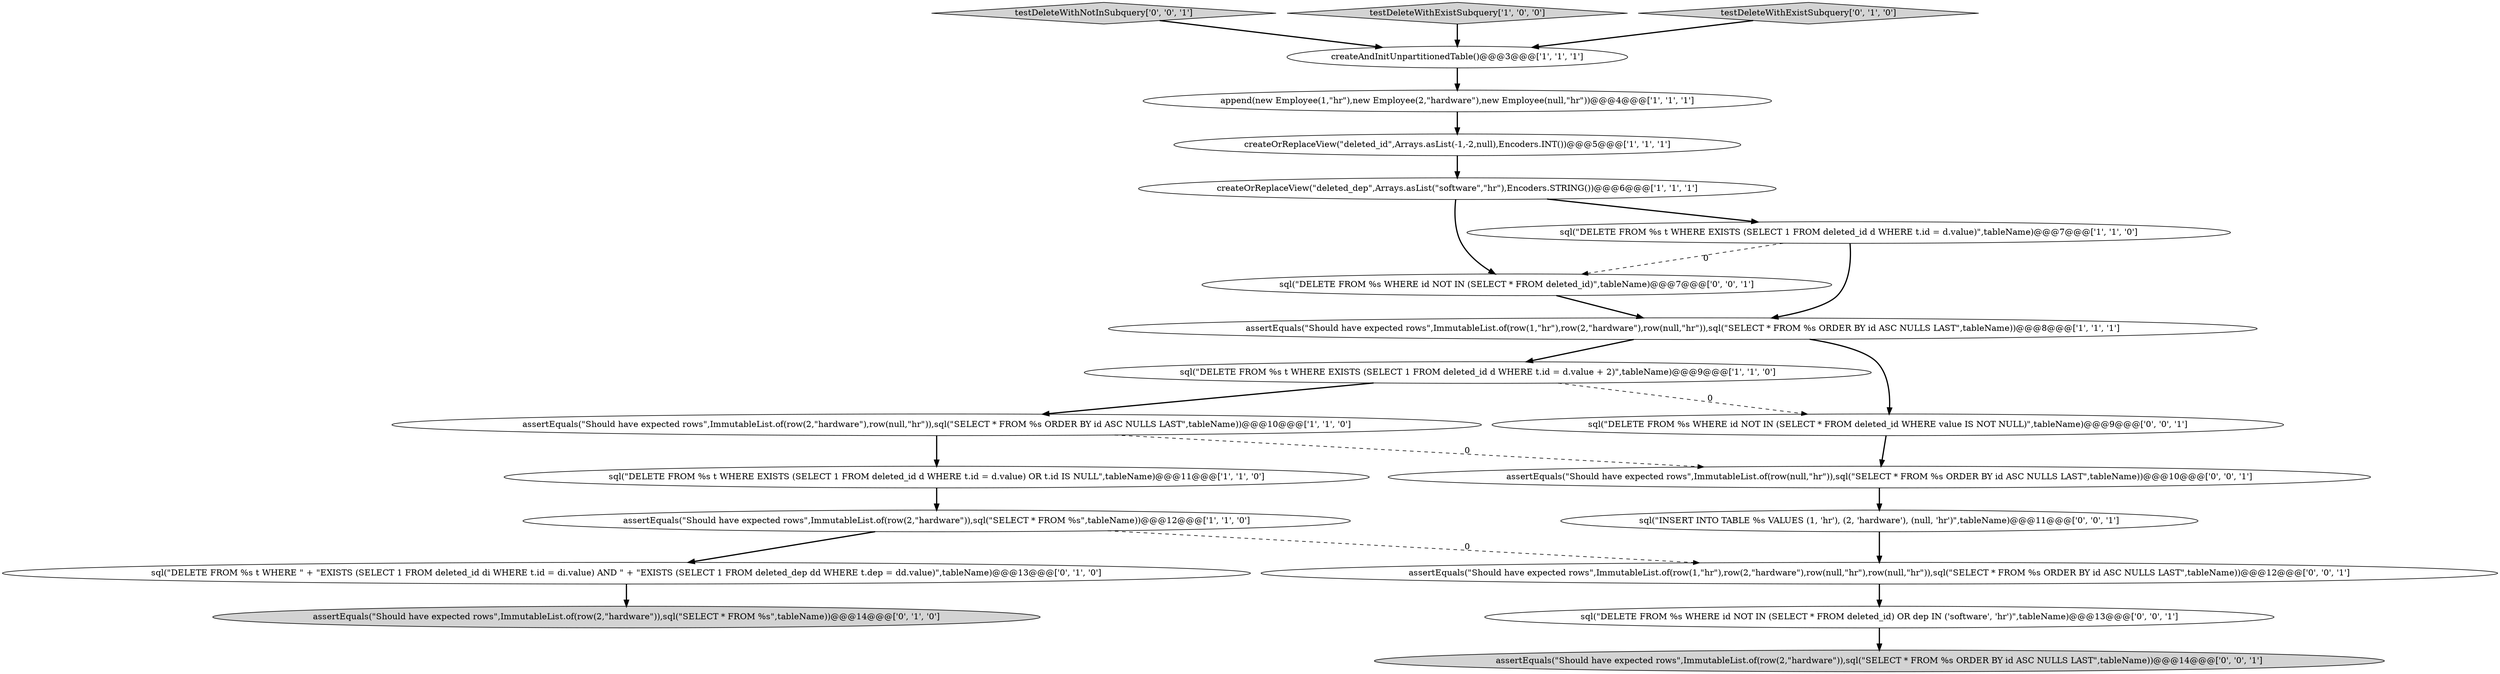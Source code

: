 digraph {
14 [style = filled, label = "sql(\"DELETE FROM %s WHERE id NOT IN (SELECT * FROM deleted_id) OR dep IN ('software', 'hr')\",tableName)@@@13@@@['0', '0', '1']", fillcolor = white, shape = ellipse image = "AAA0AAABBB3BBB"];
20 [style = filled, label = "sql(\"INSERT INTO TABLE %s VALUES (1, 'hr'), (2, 'hardware'), (null, 'hr')\",tableName)@@@11@@@['0', '0', '1']", fillcolor = white, shape = ellipse image = "AAA0AAABBB3BBB"];
17 [style = filled, label = "assertEquals(\"Should have expected rows\",ImmutableList.of(row(null,\"hr\")),sql(\"SELECT * FROM %s ORDER BY id ASC NULLS LAST\",tableName))@@@10@@@['0', '0', '1']", fillcolor = white, shape = ellipse image = "AAA0AAABBB3BBB"];
9 [style = filled, label = "createOrReplaceView(\"deleted_id\",Arrays.asList(-1,-2,null),Encoders.INT())@@@5@@@['1', '1', '1']", fillcolor = white, shape = ellipse image = "AAA0AAABBB1BBB"];
1 [style = filled, label = "sql(\"DELETE FROM %s t WHERE EXISTS (SELECT 1 FROM deleted_id d WHERE t.id = d.value + 2)\",tableName)@@@9@@@['1', '1', '0']", fillcolor = white, shape = ellipse image = "AAA0AAABBB1BBB"];
15 [style = filled, label = "sql(\"DELETE FROM %s WHERE id NOT IN (SELECT * FROM deleted_id)\",tableName)@@@7@@@['0', '0', '1']", fillcolor = white, shape = ellipse image = "AAA0AAABBB3BBB"];
18 [style = filled, label = "testDeleteWithNotInSubquery['0', '0', '1']", fillcolor = lightgray, shape = diamond image = "AAA0AAABBB3BBB"];
2 [style = filled, label = "assertEquals(\"Should have expected rows\",ImmutableList.of(row(2,\"hardware\"),row(null,\"hr\")),sql(\"SELECT * FROM %s ORDER BY id ASC NULLS LAST\",tableName))@@@10@@@['1', '1', '0']", fillcolor = white, shape = ellipse image = "AAA0AAABBB1BBB"];
21 [style = filled, label = "assertEquals(\"Should have expected rows\",ImmutableList.of(row(1,\"hr\"),row(2,\"hardware\"),row(null,\"hr\"),row(null,\"hr\")),sql(\"SELECT * FROM %s ORDER BY id ASC NULLS LAST\",tableName))@@@12@@@['0', '0', '1']", fillcolor = white, shape = ellipse image = "AAA0AAABBB3BBB"];
3 [style = filled, label = "assertEquals(\"Should have expected rows\",ImmutableList.of(row(1,\"hr\"),row(2,\"hardware\"),row(null,\"hr\")),sql(\"SELECT * FROM %s ORDER BY id ASC NULLS LAST\",tableName))@@@8@@@['1', '1', '1']", fillcolor = white, shape = ellipse image = "AAA0AAABBB1BBB"];
10 [style = filled, label = "sql(\"DELETE FROM %s t WHERE EXISTS (SELECT 1 FROM deleted_id d WHERE t.id = d.value) OR t.id IS NULL\",tableName)@@@11@@@['1', '1', '0']", fillcolor = white, shape = ellipse image = "AAA0AAABBB1BBB"];
6 [style = filled, label = "assertEquals(\"Should have expected rows\",ImmutableList.of(row(2,\"hardware\")),sql(\"SELECT * FROM %s\",tableName))@@@12@@@['1', '1', '0']", fillcolor = white, shape = ellipse image = "AAA0AAABBB1BBB"];
16 [style = filled, label = "sql(\"DELETE FROM %s WHERE id NOT IN (SELECT * FROM deleted_id WHERE value IS NOT NULL)\",tableName)@@@9@@@['0', '0', '1']", fillcolor = white, shape = ellipse image = "AAA0AAABBB3BBB"];
19 [style = filled, label = "assertEquals(\"Should have expected rows\",ImmutableList.of(row(2,\"hardware\")),sql(\"SELECT * FROM %s ORDER BY id ASC NULLS LAST\",tableName))@@@14@@@['0', '0', '1']", fillcolor = lightgray, shape = ellipse image = "AAA0AAABBB3BBB"];
8 [style = filled, label = "testDeleteWithExistSubquery['1', '0', '0']", fillcolor = lightgray, shape = diamond image = "AAA0AAABBB1BBB"];
13 [style = filled, label = "testDeleteWithExistSubquery['0', '1', '0']", fillcolor = lightgray, shape = diamond image = "AAA0AAABBB2BBB"];
12 [style = filled, label = "sql(\"DELETE FROM %s t WHERE \" + \"EXISTS (SELECT 1 FROM deleted_id di WHERE t.id = di.value) AND \" + \"EXISTS (SELECT 1 FROM deleted_dep dd WHERE t.dep = dd.value)\",tableName)@@@13@@@['0', '1', '0']", fillcolor = white, shape = ellipse image = "AAA1AAABBB2BBB"];
7 [style = filled, label = "append(new Employee(1,\"hr\"),new Employee(2,\"hardware\"),new Employee(null,\"hr\"))@@@4@@@['1', '1', '1']", fillcolor = white, shape = ellipse image = "AAA0AAABBB1BBB"];
5 [style = filled, label = "createOrReplaceView(\"deleted_dep\",Arrays.asList(\"software\",\"hr\"),Encoders.STRING())@@@6@@@['1', '1', '1']", fillcolor = white, shape = ellipse image = "AAA0AAABBB1BBB"];
0 [style = filled, label = "createAndInitUnpartitionedTable()@@@3@@@['1', '1', '1']", fillcolor = white, shape = ellipse image = "AAA0AAABBB1BBB"];
11 [style = filled, label = "assertEquals(\"Should have expected rows\",ImmutableList.of(row(2,\"hardware\")),sql(\"SELECT * FROM %s\",tableName))@@@14@@@['0', '1', '0']", fillcolor = lightgray, shape = ellipse image = "AAA1AAABBB2BBB"];
4 [style = filled, label = "sql(\"DELETE FROM %s t WHERE EXISTS (SELECT 1 FROM deleted_id d WHERE t.id = d.value)\",tableName)@@@7@@@['1', '1', '0']", fillcolor = white, shape = ellipse image = "AAA0AAABBB1BBB"];
21->14 [style = bold, label=""];
10->6 [style = bold, label=""];
8->0 [style = bold, label=""];
13->0 [style = bold, label=""];
0->7 [style = bold, label=""];
7->9 [style = bold, label=""];
2->17 [style = dashed, label="0"];
4->15 [style = dashed, label="0"];
2->10 [style = bold, label=""];
14->19 [style = bold, label=""];
17->20 [style = bold, label=""];
5->4 [style = bold, label=""];
3->1 [style = bold, label=""];
20->21 [style = bold, label=""];
6->12 [style = bold, label=""];
15->3 [style = bold, label=""];
1->16 [style = dashed, label="0"];
6->21 [style = dashed, label="0"];
12->11 [style = bold, label=""];
16->17 [style = bold, label=""];
3->16 [style = bold, label=""];
9->5 [style = bold, label=""];
4->3 [style = bold, label=""];
1->2 [style = bold, label=""];
5->15 [style = bold, label=""];
18->0 [style = bold, label=""];
}
